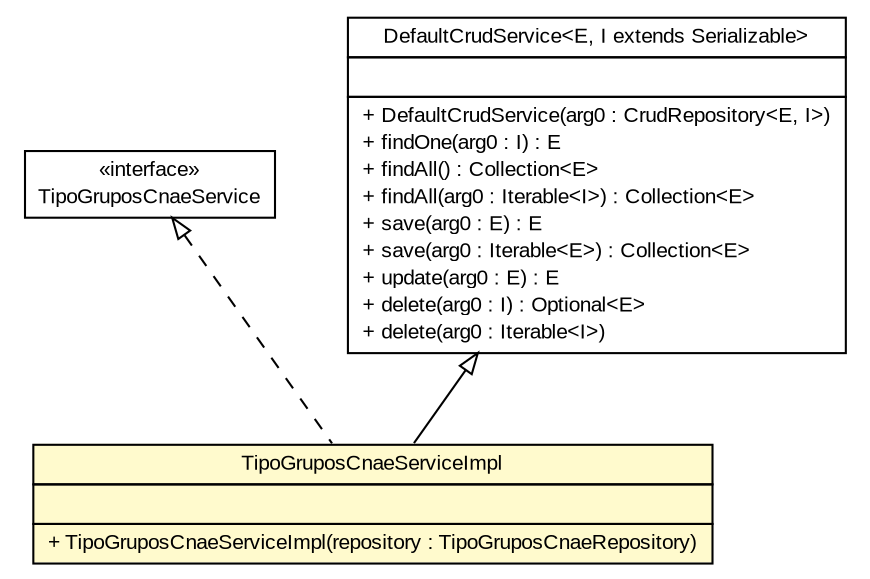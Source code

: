 #!/usr/local/bin/dot
#
# Class diagram 
# Generated by UMLGraph version R5_6 (http://www.umlgraph.org/)
#

digraph G {
	edge [fontname="arial",fontsize=10,labelfontname="arial",labelfontsize=10];
	node [fontname="arial",fontsize=10,shape=plaintext];
	nodesep=0.25;
	ranksep=0.5;
	// br.gov.to.sefaz.arr.parametros.business.service.TipoGruposCnaeService
	c2609 [label=<<table title="br.gov.to.sefaz.arr.parametros.business.service.TipoGruposCnaeService" border="0" cellborder="1" cellspacing="0" cellpadding="2" port="p" href="../TipoGruposCnaeService.html">
		<tr><td><table border="0" cellspacing="0" cellpadding="1">
<tr><td align="center" balign="center"> &#171;interface&#187; </td></tr>
<tr><td align="center" balign="center"> TipoGruposCnaeService </td></tr>
		</table></td></tr>
		</table>>, URL="../TipoGruposCnaeService.html", fontname="arial", fontcolor="black", fontsize=10.0];
	// br.gov.to.sefaz.arr.parametros.business.service.impl.TipoGruposCnaeServiceImpl
	c2614 [label=<<table title="br.gov.to.sefaz.arr.parametros.business.service.impl.TipoGruposCnaeServiceImpl" border="0" cellborder="1" cellspacing="0" cellpadding="2" port="p" bgcolor="lemonChiffon" href="./TipoGruposCnaeServiceImpl.html">
		<tr><td><table border="0" cellspacing="0" cellpadding="1">
<tr><td align="center" balign="center"> TipoGruposCnaeServiceImpl </td></tr>
		</table></td></tr>
		<tr><td><table border="0" cellspacing="0" cellpadding="1">
<tr><td align="left" balign="left">  </td></tr>
		</table></td></tr>
		<tr><td><table border="0" cellspacing="0" cellpadding="1">
<tr><td align="left" balign="left"> + TipoGruposCnaeServiceImpl(repository : TipoGruposCnaeRepository) </td></tr>
		</table></td></tr>
		</table>>, URL="./TipoGruposCnaeServiceImpl.html", fontname="arial", fontcolor="black", fontsize=10.0];
	//br.gov.to.sefaz.arr.parametros.business.service.impl.TipoGruposCnaeServiceImpl extends br.gov.to.sefaz.business.service.impl.DefaultCrudService<br.gov.to.sefaz.arr.parametros.persistence.entity.TipoGruposCnaes, java.lang.Integer>
	c2645:p -> c2614:p [dir=back,arrowtail=empty];
	//br.gov.to.sefaz.arr.parametros.business.service.impl.TipoGruposCnaeServiceImpl implements br.gov.to.sefaz.arr.parametros.business.service.TipoGruposCnaeService
	c2609:p -> c2614:p [dir=back,arrowtail=empty,style=dashed];
	// br.gov.to.sefaz.business.service.impl.DefaultCrudService<E, I extends java.io.Serializable>
	c2645 [label=<<table title="br.gov.to.sefaz.business.service.impl.DefaultCrudService" border="0" cellborder="1" cellspacing="0" cellpadding="2" port="p" href="http://java.sun.com/j2se/1.4.2/docs/api/br/gov/to/sefaz/business/service/impl/DefaultCrudService.html">
		<tr><td><table border="0" cellspacing="0" cellpadding="1">
<tr><td align="center" balign="center"> DefaultCrudService&lt;E, I extends Serializable&gt; </td></tr>
		</table></td></tr>
		<tr><td><table border="0" cellspacing="0" cellpadding="1">
<tr><td align="left" balign="left">  </td></tr>
		</table></td></tr>
		<tr><td><table border="0" cellspacing="0" cellpadding="1">
<tr><td align="left" balign="left"> + DefaultCrudService(arg0 : CrudRepository&lt;E, I&gt;) </td></tr>
<tr><td align="left" balign="left"> + findOne(arg0 : I) : E </td></tr>
<tr><td align="left" balign="left"> + findAll() : Collection&lt;E&gt; </td></tr>
<tr><td align="left" balign="left"> + findAll(arg0 : Iterable&lt;I&gt;) : Collection&lt;E&gt; </td></tr>
<tr><td align="left" balign="left"> + save(arg0 : E) : E </td></tr>
<tr><td align="left" balign="left"> + save(arg0 : Iterable&lt;E&gt;) : Collection&lt;E&gt; </td></tr>
<tr><td align="left" balign="left"> + update(arg0 : E) : E </td></tr>
<tr><td align="left" balign="left"> + delete(arg0 : I) : Optional&lt;E&gt; </td></tr>
<tr><td align="left" balign="left"> + delete(arg0 : Iterable&lt;I&gt;) </td></tr>
		</table></td></tr>
		</table>>, URL="http://java.sun.com/j2se/1.4.2/docs/api/br/gov/to/sefaz/business/service/impl/DefaultCrudService.html", fontname="arial", fontcolor="black", fontsize=10.0];
}

